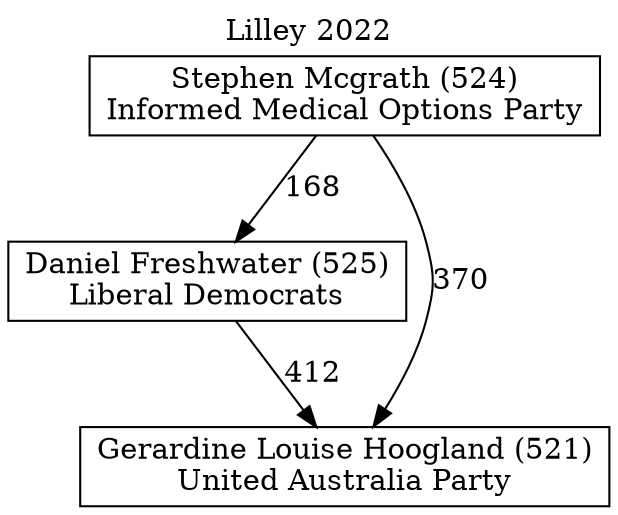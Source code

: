 // House preference flow
digraph "Gerardine Louise Hoogland (521)_Lilley_2022" {
	graph [label="Lilley 2022" labelloc=t mclimit=10]
	node [shape=box]
	"Daniel Freshwater (525)" [label="Daniel Freshwater (525)
Liberal Democrats"]
	"Gerardine Louise Hoogland (521)" [label="Gerardine Louise Hoogland (521)
United Australia Party"]
	"Stephen Mcgrath (524)" [label="Stephen Mcgrath (524)
Informed Medical Options Party"]
	"Stephen Mcgrath (524)" -> "Gerardine Louise Hoogland (521)" [label=370]
	"Daniel Freshwater (525)" -> "Gerardine Louise Hoogland (521)" [label=412]
	"Stephen Mcgrath (524)" -> "Daniel Freshwater (525)" [label=168]
}
